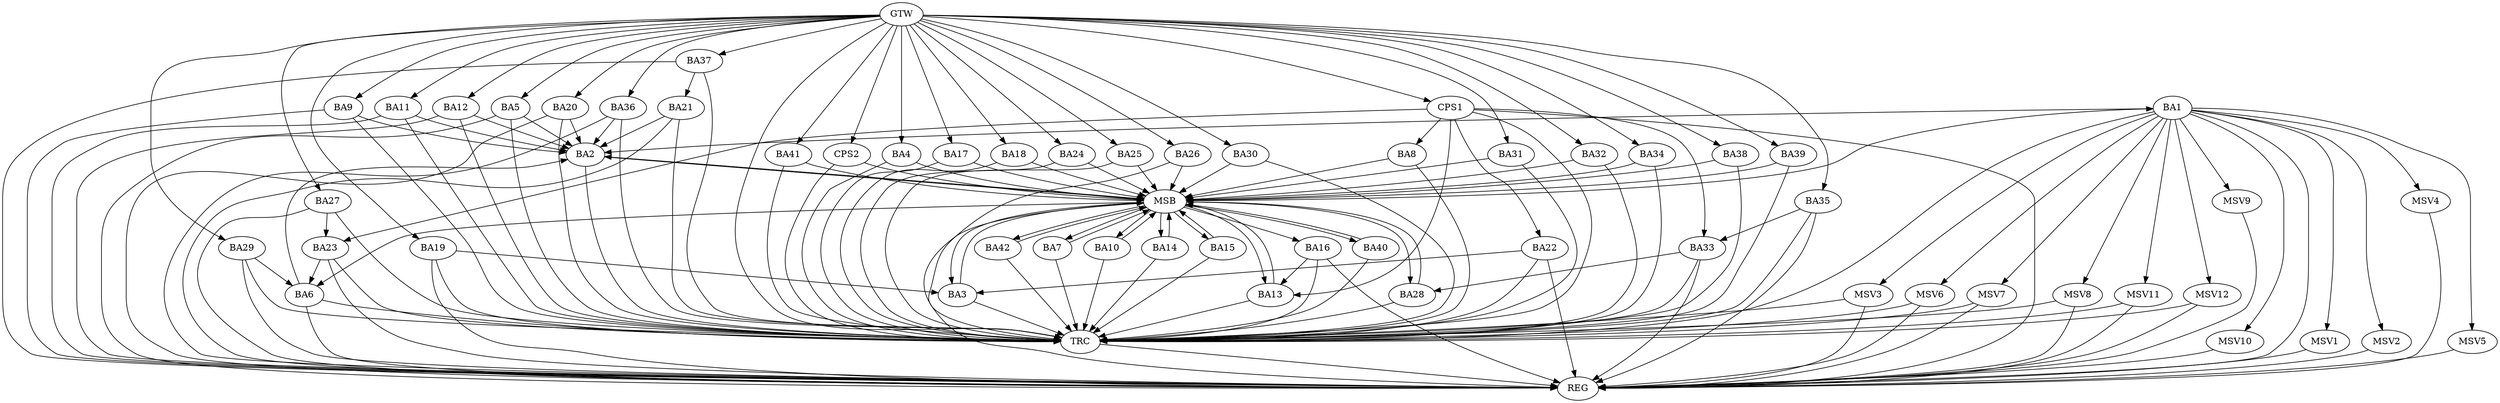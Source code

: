 strict digraph G {
  BA1 [ label="BA1" ];
  BA2 [ label="BA2" ];
  BA3 [ label="BA3" ];
  BA4 [ label="BA4" ];
  BA5 [ label="BA5" ];
  BA6 [ label="BA6" ];
  BA7 [ label="BA7" ];
  BA8 [ label="BA8" ];
  BA9 [ label="BA9" ];
  BA10 [ label="BA10" ];
  BA11 [ label="BA11" ];
  BA12 [ label="BA12" ];
  BA13 [ label="BA13" ];
  BA14 [ label="BA14" ];
  BA15 [ label="BA15" ];
  BA16 [ label="BA16" ];
  BA17 [ label="BA17" ];
  BA18 [ label="BA18" ];
  BA19 [ label="BA19" ];
  BA20 [ label="BA20" ];
  BA21 [ label="BA21" ];
  BA22 [ label="BA22" ];
  BA23 [ label="BA23" ];
  BA24 [ label="BA24" ];
  BA25 [ label="BA25" ];
  BA26 [ label="BA26" ];
  BA27 [ label="BA27" ];
  BA28 [ label="BA28" ];
  BA29 [ label="BA29" ];
  BA30 [ label="BA30" ];
  BA31 [ label="BA31" ];
  BA32 [ label="BA32" ];
  BA33 [ label="BA33" ];
  BA34 [ label="BA34" ];
  BA35 [ label="BA35" ];
  BA36 [ label="BA36" ];
  BA37 [ label="BA37" ];
  BA38 [ label="BA38" ];
  BA39 [ label="BA39" ];
  BA40 [ label="BA40" ];
  BA41 [ label="BA41" ];
  BA42 [ label="BA42" ];
  CPS1 [ label="CPS1" ];
  CPS2 [ label="CPS2" ];
  GTW [ label="GTW" ];
  REG [ label="REG" ];
  MSB [ label="MSB" ];
  TRC [ label="TRC" ];
  MSV1 [ label="MSV1" ];
  MSV2 [ label="MSV2" ];
  MSV3 [ label="MSV3" ];
  MSV4 [ label="MSV4" ];
  MSV5 [ label="MSV5" ];
  MSV6 [ label="MSV6" ];
  MSV7 [ label="MSV7" ];
  MSV8 [ label="MSV8" ];
  MSV9 [ label="MSV9" ];
  MSV10 [ label="MSV10" ];
  MSV11 [ label="MSV11" ];
  MSV12 [ label="MSV12" ];
  BA1 -> BA2;
  BA5 -> BA2;
  BA6 -> BA2;
  BA9 -> BA2;
  BA11 -> BA2;
  BA12 -> BA2;
  BA16 -> BA13;
  BA19 -> BA3;
  BA20 -> BA2;
  BA21 -> BA2;
  BA22 -> BA3;
  BA23 -> BA6;
  BA27 -> BA23;
  BA29 -> BA6;
  BA33 -> BA28;
  BA35 -> BA33;
  BA36 -> BA2;
  BA37 -> BA21;
  CPS1 -> BA22;
  CPS1 -> BA23;
  CPS1 -> BA8;
  CPS1 -> BA33;
  CPS1 -> BA13;
  GTW -> BA4;
  GTW -> BA5;
  GTW -> BA9;
  GTW -> BA11;
  GTW -> BA12;
  GTW -> BA17;
  GTW -> BA18;
  GTW -> BA19;
  GTW -> BA20;
  GTW -> BA24;
  GTW -> BA25;
  GTW -> BA26;
  GTW -> BA27;
  GTW -> BA29;
  GTW -> BA30;
  GTW -> BA31;
  GTW -> BA32;
  GTW -> BA34;
  GTW -> BA35;
  GTW -> BA36;
  GTW -> BA37;
  GTW -> BA38;
  GTW -> BA39;
  GTW -> BA41;
  GTW -> CPS1;
  GTW -> CPS2;
  BA1 -> REG;
  BA5 -> REG;
  BA6 -> REG;
  BA9 -> REG;
  BA11 -> REG;
  BA12 -> REG;
  BA16 -> REG;
  BA19 -> REG;
  BA20 -> REG;
  BA21 -> REG;
  BA22 -> REG;
  BA23 -> REG;
  BA27 -> REG;
  BA29 -> REG;
  BA33 -> REG;
  BA35 -> REG;
  BA36 -> REG;
  BA37 -> REG;
  CPS1 -> REG;
  BA2 -> MSB;
  MSB -> BA1;
  MSB -> REG;
  BA3 -> MSB;
  MSB -> BA2;
  BA4 -> MSB;
  BA7 -> MSB;
  MSB -> BA3;
  BA8 -> MSB;
  BA10 -> MSB;
  BA13 -> MSB;
  BA14 -> MSB;
  MSB -> BA6;
  BA15 -> MSB;
  BA17 -> MSB;
  MSB -> BA14;
  BA18 -> MSB;
  BA24 -> MSB;
  MSB -> BA13;
  BA25 -> MSB;
  BA26 -> MSB;
  MSB -> BA16;
  BA28 -> MSB;
  BA30 -> MSB;
  MSB -> BA10;
  BA31 -> MSB;
  BA32 -> MSB;
  BA34 -> MSB;
  MSB -> BA7;
  BA38 -> MSB;
  BA39 -> MSB;
  BA40 -> MSB;
  MSB -> BA15;
  BA41 -> MSB;
  MSB -> BA28;
  BA42 -> MSB;
  CPS2 -> MSB;
  MSB -> BA42;
  MSB -> BA40;
  BA1 -> TRC;
  BA2 -> TRC;
  BA3 -> TRC;
  BA4 -> TRC;
  BA5 -> TRC;
  BA6 -> TRC;
  BA7 -> TRC;
  BA8 -> TRC;
  BA9 -> TRC;
  BA10 -> TRC;
  BA11 -> TRC;
  BA12 -> TRC;
  BA13 -> TRC;
  BA14 -> TRC;
  BA15 -> TRC;
  BA16 -> TRC;
  BA17 -> TRC;
  BA18 -> TRC;
  BA19 -> TRC;
  BA20 -> TRC;
  BA21 -> TRC;
  BA22 -> TRC;
  BA23 -> TRC;
  BA24 -> TRC;
  BA25 -> TRC;
  BA26 -> TRC;
  BA27 -> TRC;
  BA28 -> TRC;
  BA29 -> TRC;
  BA30 -> TRC;
  BA31 -> TRC;
  BA32 -> TRC;
  BA33 -> TRC;
  BA34 -> TRC;
  BA35 -> TRC;
  BA36 -> TRC;
  BA37 -> TRC;
  BA38 -> TRC;
  BA39 -> TRC;
  BA40 -> TRC;
  BA41 -> TRC;
  BA42 -> TRC;
  CPS1 -> TRC;
  CPS2 -> TRC;
  GTW -> TRC;
  TRC -> REG;
  BA1 -> MSV1;
  BA1 -> MSV2;
  BA1 -> MSV3;
  BA1 -> MSV4;
  BA1 -> MSV5;
  BA1 -> MSV6;
  MSV1 -> REG;
  MSV2 -> REG;
  MSV3 -> REG;
  MSV3 -> TRC;
  MSV4 -> REG;
  MSV5 -> REG;
  MSV6 -> REG;
  MSV6 -> TRC;
  BA1 -> MSV7;
  MSV7 -> REG;
  MSV7 -> TRC;
  BA1 -> MSV8;
  BA1 -> MSV9;
  MSV8 -> REG;
  MSV8 -> TRC;
  MSV9 -> REG;
  BA1 -> MSV10;
  MSV10 -> REG;
  BA1 -> MSV11;
  BA1 -> MSV12;
  MSV11 -> REG;
  MSV11 -> TRC;
  MSV12 -> REG;
  MSV12 -> TRC;
}
